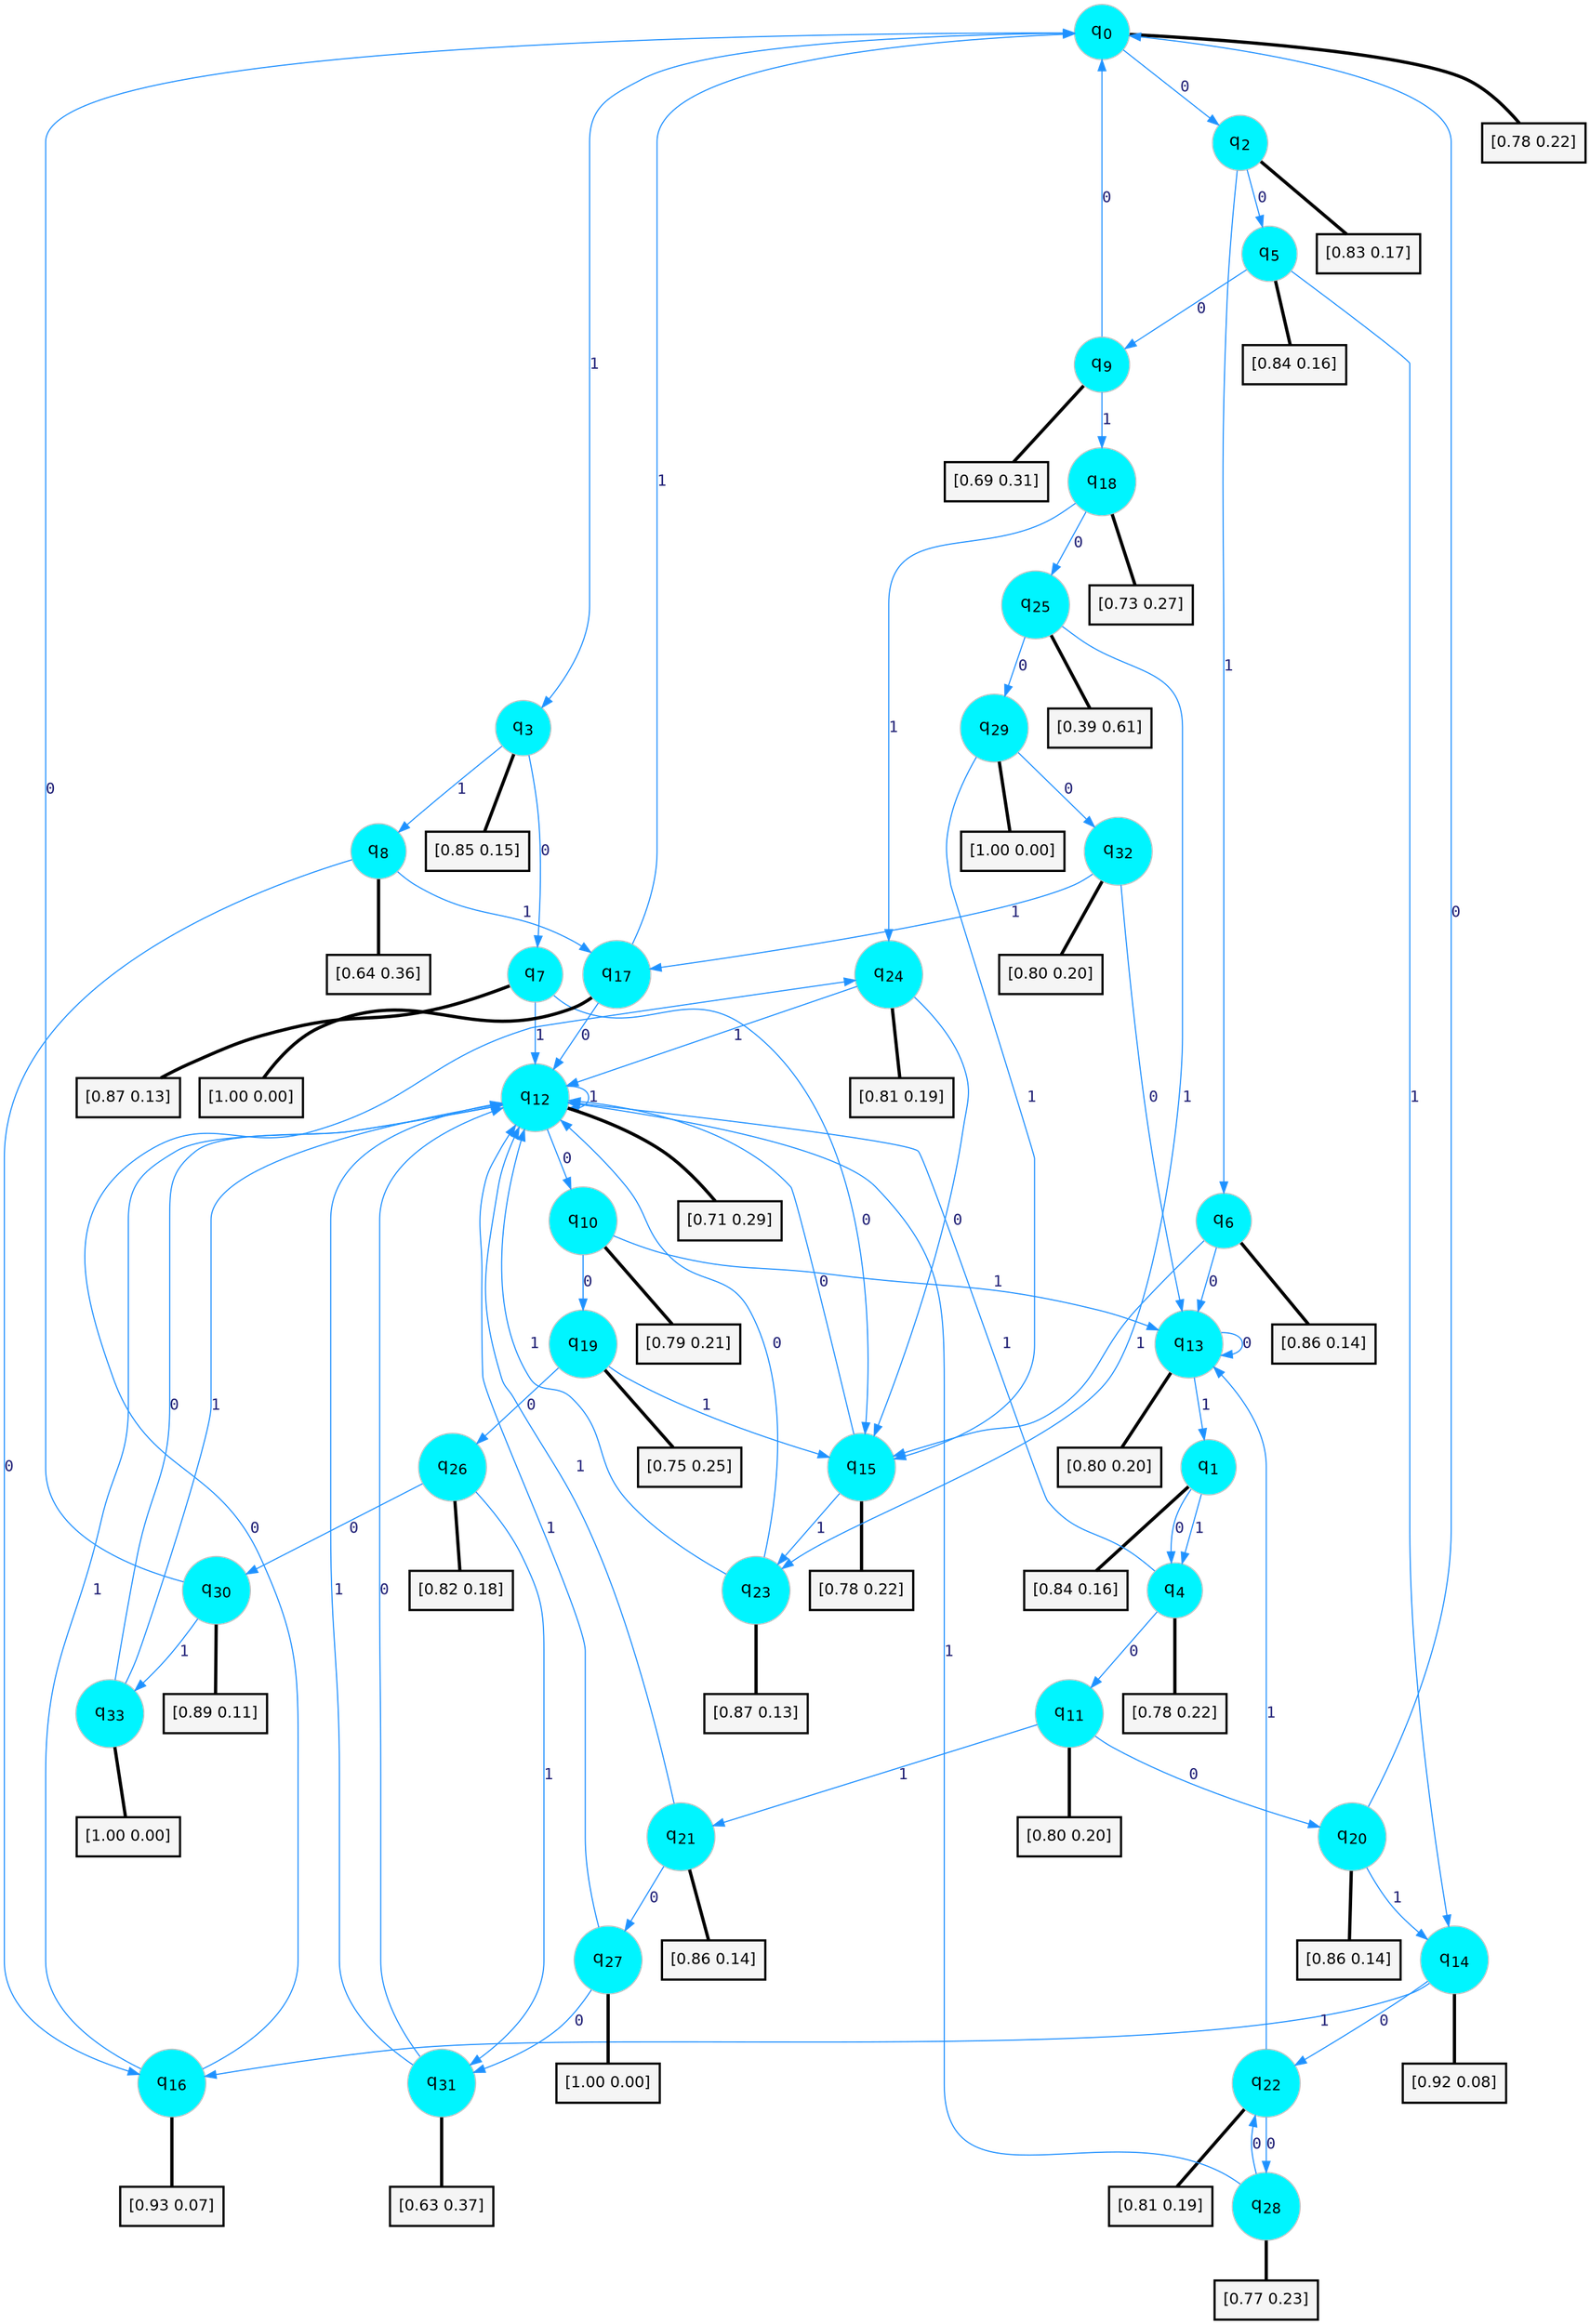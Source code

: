 digraph G {
graph [
bgcolor=transparent, dpi=300, rankdir=TD, size="40,25"];
node [
color=gray, fillcolor=turquoise1, fontcolor=black, fontname=Helvetica, fontsize=16, fontweight=bold, shape=circle, style=filled];
edge [
arrowsize=1, color=dodgerblue1, fontcolor=midnightblue, fontname=courier, fontweight=bold, penwidth=1, style=solid, weight=20];
0[label=<q<SUB>0</SUB>>];
1[label=<q<SUB>1</SUB>>];
2[label=<q<SUB>2</SUB>>];
3[label=<q<SUB>3</SUB>>];
4[label=<q<SUB>4</SUB>>];
5[label=<q<SUB>5</SUB>>];
6[label=<q<SUB>6</SUB>>];
7[label=<q<SUB>7</SUB>>];
8[label=<q<SUB>8</SUB>>];
9[label=<q<SUB>9</SUB>>];
10[label=<q<SUB>10</SUB>>];
11[label=<q<SUB>11</SUB>>];
12[label=<q<SUB>12</SUB>>];
13[label=<q<SUB>13</SUB>>];
14[label=<q<SUB>14</SUB>>];
15[label=<q<SUB>15</SUB>>];
16[label=<q<SUB>16</SUB>>];
17[label=<q<SUB>17</SUB>>];
18[label=<q<SUB>18</SUB>>];
19[label=<q<SUB>19</SUB>>];
20[label=<q<SUB>20</SUB>>];
21[label=<q<SUB>21</SUB>>];
22[label=<q<SUB>22</SUB>>];
23[label=<q<SUB>23</SUB>>];
24[label=<q<SUB>24</SUB>>];
25[label=<q<SUB>25</SUB>>];
26[label=<q<SUB>26</SUB>>];
27[label=<q<SUB>27</SUB>>];
28[label=<q<SUB>28</SUB>>];
29[label=<q<SUB>29</SUB>>];
30[label=<q<SUB>30</SUB>>];
31[label=<q<SUB>31</SUB>>];
32[label=<q<SUB>32</SUB>>];
33[label=<q<SUB>33</SUB>>];
34[label="[0.78 0.22]", shape=box,fontcolor=black, fontname=Helvetica, fontsize=14, penwidth=2, fillcolor=whitesmoke,color=black];
35[label="[0.84 0.16]", shape=box,fontcolor=black, fontname=Helvetica, fontsize=14, penwidth=2, fillcolor=whitesmoke,color=black];
36[label="[0.83 0.17]", shape=box,fontcolor=black, fontname=Helvetica, fontsize=14, penwidth=2, fillcolor=whitesmoke,color=black];
37[label="[0.85 0.15]", shape=box,fontcolor=black, fontname=Helvetica, fontsize=14, penwidth=2, fillcolor=whitesmoke,color=black];
38[label="[0.78 0.22]", shape=box,fontcolor=black, fontname=Helvetica, fontsize=14, penwidth=2, fillcolor=whitesmoke,color=black];
39[label="[0.84 0.16]", shape=box,fontcolor=black, fontname=Helvetica, fontsize=14, penwidth=2, fillcolor=whitesmoke,color=black];
40[label="[0.86 0.14]", shape=box,fontcolor=black, fontname=Helvetica, fontsize=14, penwidth=2, fillcolor=whitesmoke,color=black];
41[label="[0.87 0.13]", shape=box,fontcolor=black, fontname=Helvetica, fontsize=14, penwidth=2, fillcolor=whitesmoke,color=black];
42[label="[0.64 0.36]", shape=box,fontcolor=black, fontname=Helvetica, fontsize=14, penwidth=2, fillcolor=whitesmoke,color=black];
43[label="[0.69 0.31]", shape=box,fontcolor=black, fontname=Helvetica, fontsize=14, penwidth=2, fillcolor=whitesmoke,color=black];
44[label="[0.79 0.21]", shape=box,fontcolor=black, fontname=Helvetica, fontsize=14, penwidth=2, fillcolor=whitesmoke,color=black];
45[label="[0.80 0.20]", shape=box,fontcolor=black, fontname=Helvetica, fontsize=14, penwidth=2, fillcolor=whitesmoke,color=black];
46[label="[0.71 0.29]", shape=box,fontcolor=black, fontname=Helvetica, fontsize=14, penwidth=2, fillcolor=whitesmoke,color=black];
47[label="[0.80 0.20]", shape=box,fontcolor=black, fontname=Helvetica, fontsize=14, penwidth=2, fillcolor=whitesmoke,color=black];
48[label="[0.92 0.08]", shape=box,fontcolor=black, fontname=Helvetica, fontsize=14, penwidth=2, fillcolor=whitesmoke,color=black];
49[label="[0.78 0.22]", shape=box,fontcolor=black, fontname=Helvetica, fontsize=14, penwidth=2, fillcolor=whitesmoke,color=black];
50[label="[0.93 0.07]", shape=box,fontcolor=black, fontname=Helvetica, fontsize=14, penwidth=2, fillcolor=whitesmoke,color=black];
51[label="[1.00 0.00]", shape=box,fontcolor=black, fontname=Helvetica, fontsize=14, penwidth=2, fillcolor=whitesmoke,color=black];
52[label="[0.73 0.27]", shape=box,fontcolor=black, fontname=Helvetica, fontsize=14, penwidth=2, fillcolor=whitesmoke,color=black];
53[label="[0.75 0.25]", shape=box,fontcolor=black, fontname=Helvetica, fontsize=14, penwidth=2, fillcolor=whitesmoke,color=black];
54[label="[0.86 0.14]", shape=box,fontcolor=black, fontname=Helvetica, fontsize=14, penwidth=2, fillcolor=whitesmoke,color=black];
55[label="[0.86 0.14]", shape=box,fontcolor=black, fontname=Helvetica, fontsize=14, penwidth=2, fillcolor=whitesmoke,color=black];
56[label="[0.81 0.19]", shape=box,fontcolor=black, fontname=Helvetica, fontsize=14, penwidth=2, fillcolor=whitesmoke,color=black];
57[label="[0.87 0.13]", shape=box,fontcolor=black, fontname=Helvetica, fontsize=14, penwidth=2, fillcolor=whitesmoke,color=black];
58[label="[0.81 0.19]", shape=box,fontcolor=black, fontname=Helvetica, fontsize=14, penwidth=2, fillcolor=whitesmoke,color=black];
59[label="[0.39 0.61]", shape=box,fontcolor=black, fontname=Helvetica, fontsize=14, penwidth=2, fillcolor=whitesmoke,color=black];
60[label="[0.82 0.18]", shape=box,fontcolor=black, fontname=Helvetica, fontsize=14, penwidth=2, fillcolor=whitesmoke,color=black];
61[label="[1.00 0.00]", shape=box,fontcolor=black, fontname=Helvetica, fontsize=14, penwidth=2, fillcolor=whitesmoke,color=black];
62[label="[0.77 0.23]", shape=box,fontcolor=black, fontname=Helvetica, fontsize=14, penwidth=2, fillcolor=whitesmoke,color=black];
63[label="[1.00 0.00]", shape=box,fontcolor=black, fontname=Helvetica, fontsize=14, penwidth=2, fillcolor=whitesmoke,color=black];
64[label="[0.89 0.11]", shape=box,fontcolor=black, fontname=Helvetica, fontsize=14, penwidth=2, fillcolor=whitesmoke,color=black];
65[label="[0.63 0.37]", shape=box,fontcolor=black, fontname=Helvetica, fontsize=14, penwidth=2, fillcolor=whitesmoke,color=black];
66[label="[0.80 0.20]", shape=box,fontcolor=black, fontname=Helvetica, fontsize=14, penwidth=2, fillcolor=whitesmoke,color=black];
67[label="[1.00 0.00]", shape=box,fontcolor=black, fontname=Helvetica, fontsize=14, penwidth=2, fillcolor=whitesmoke,color=black];
0->2 [label=0];
0->3 [label=1];
0->34 [arrowhead=none, penwidth=3,color=black];
1->4 [label=0];
1->4 [label=1];
1->35 [arrowhead=none, penwidth=3,color=black];
2->5 [label=0];
2->6 [label=1];
2->36 [arrowhead=none, penwidth=3,color=black];
3->7 [label=0];
3->8 [label=1];
3->37 [arrowhead=none, penwidth=3,color=black];
4->11 [label=0];
4->12 [label=1];
4->38 [arrowhead=none, penwidth=3,color=black];
5->9 [label=0];
5->14 [label=1];
5->39 [arrowhead=none, penwidth=3,color=black];
6->13 [label=0];
6->15 [label=1];
6->40 [arrowhead=none, penwidth=3,color=black];
7->15 [label=0];
7->12 [label=1];
7->41 [arrowhead=none, penwidth=3,color=black];
8->16 [label=0];
8->17 [label=1];
8->42 [arrowhead=none, penwidth=3,color=black];
9->0 [label=0];
9->18 [label=1];
9->43 [arrowhead=none, penwidth=3,color=black];
10->19 [label=0];
10->13 [label=1];
10->44 [arrowhead=none, penwidth=3,color=black];
11->20 [label=0];
11->21 [label=1];
11->45 [arrowhead=none, penwidth=3,color=black];
12->10 [label=0];
12->12 [label=1];
12->46 [arrowhead=none, penwidth=3,color=black];
13->13 [label=0];
13->1 [label=1];
13->47 [arrowhead=none, penwidth=3,color=black];
14->22 [label=0];
14->16 [label=1];
14->48 [arrowhead=none, penwidth=3,color=black];
15->12 [label=0];
15->23 [label=1];
15->49 [arrowhead=none, penwidth=3,color=black];
16->24 [label=0];
16->12 [label=1];
16->50 [arrowhead=none, penwidth=3,color=black];
17->12 [label=0];
17->0 [label=1];
17->51 [arrowhead=none, penwidth=3,color=black];
18->25 [label=0];
18->24 [label=1];
18->52 [arrowhead=none, penwidth=3,color=black];
19->26 [label=0];
19->15 [label=1];
19->53 [arrowhead=none, penwidth=3,color=black];
20->0 [label=0];
20->14 [label=1];
20->54 [arrowhead=none, penwidth=3,color=black];
21->27 [label=0];
21->12 [label=1];
21->55 [arrowhead=none, penwidth=3,color=black];
22->28 [label=0];
22->13 [label=1];
22->56 [arrowhead=none, penwidth=3,color=black];
23->12 [label=0];
23->12 [label=1];
23->57 [arrowhead=none, penwidth=3,color=black];
24->15 [label=0];
24->12 [label=1];
24->58 [arrowhead=none, penwidth=3,color=black];
25->29 [label=0];
25->23 [label=1];
25->59 [arrowhead=none, penwidth=3,color=black];
26->30 [label=0];
26->31 [label=1];
26->60 [arrowhead=none, penwidth=3,color=black];
27->31 [label=0];
27->12 [label=1];
27->61 [arrowhead=none, penwidth=3,color=black];
28->22 [label=0];
28->12 [label=1];
28->62 [arrowhead=none, penwidth=3,color=black];
29->32 [label=0];
29->15 [label=1];
29->63 [arrowhead=none, penwidth=3,color=black];
30->0 [label=0];
30->33 [label=1];
30->64 [arrowhead=none, penwidth=3,color=black];
31->12 [label=0];
31->12 [label=1];
31->65 [arrowhead=none, penwidth=3,color=black];
32->13 [label=0];
32->17 [label=1];
32->66 [arrowhead=none, penwidth=3,color=black];
33->12 [label=0];
33->12 [label=1];
33->67 [arrowhead=none, penwidth=3,color=black];
}
